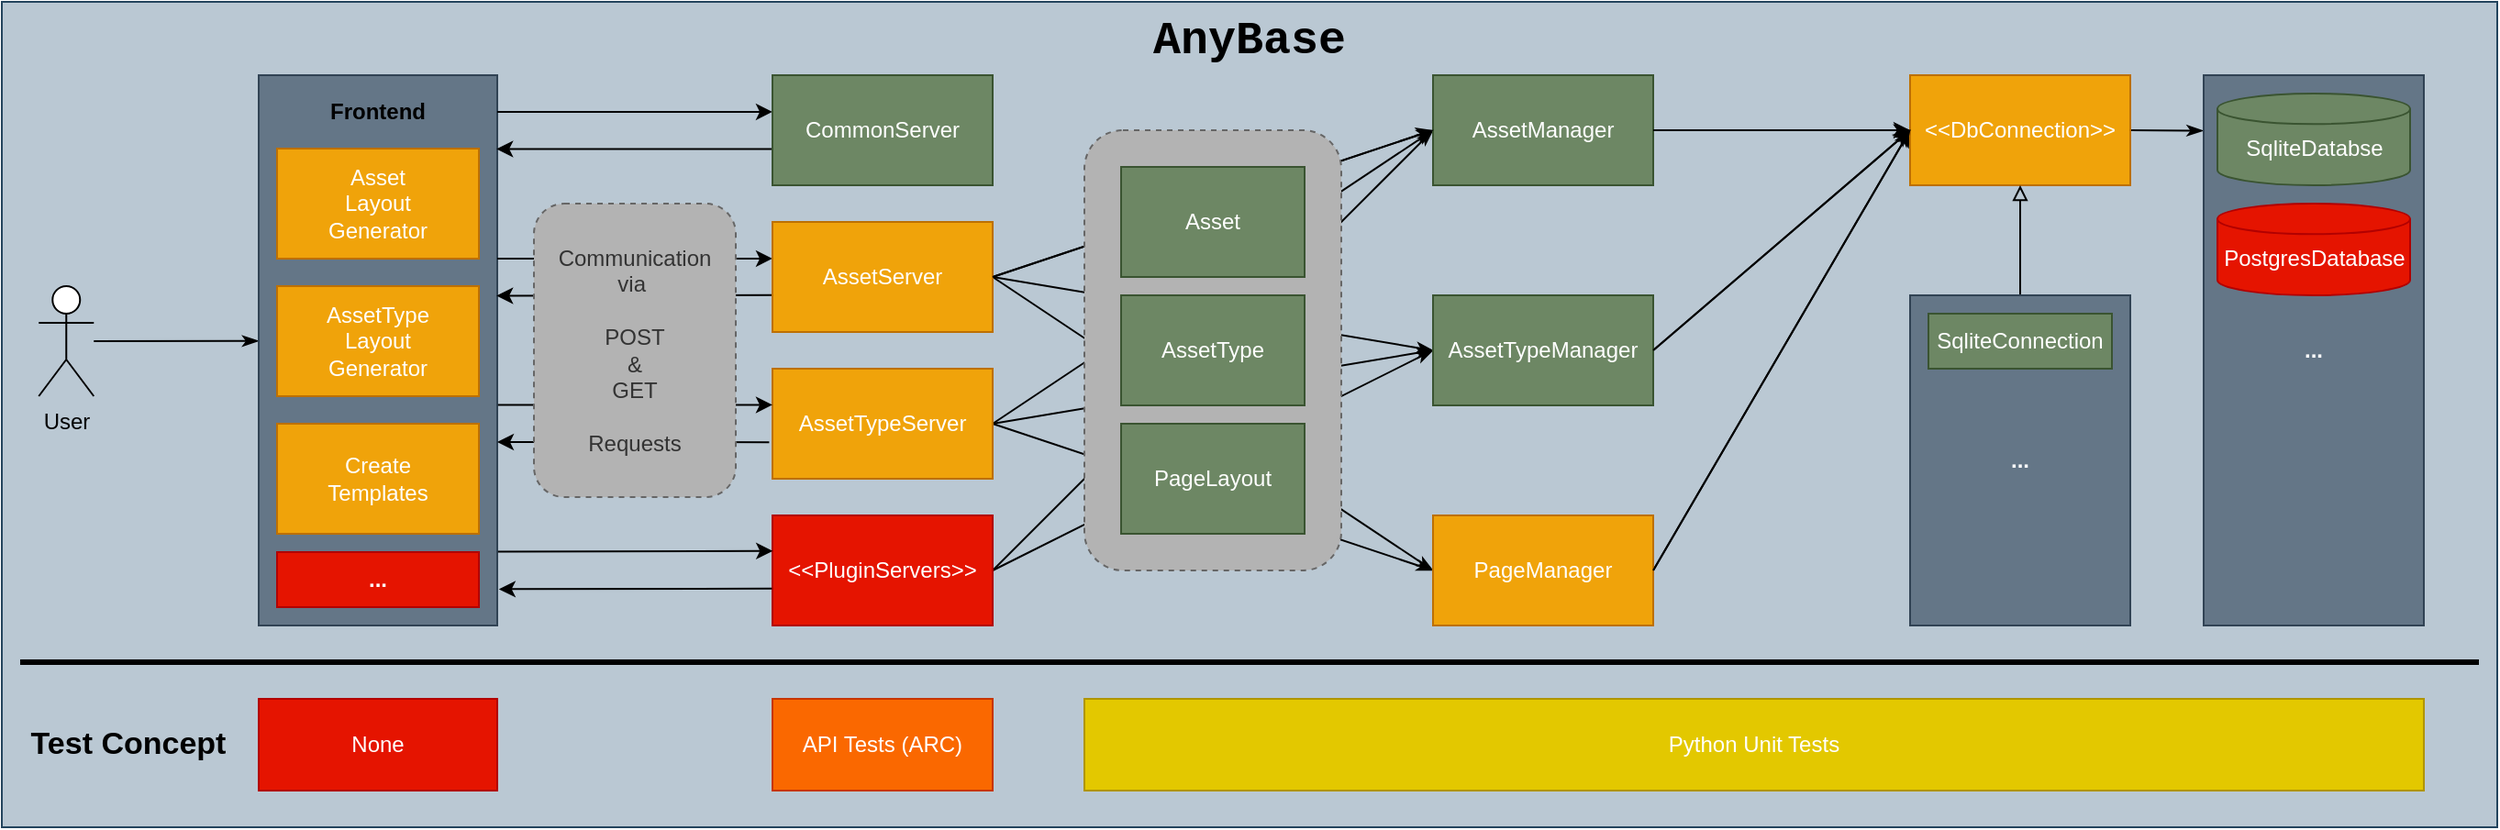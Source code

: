 <mxfile version="13.6.5" type="device"><diagram id="XkC64CSBz6MuFuF_FBS2" name="Page-1"><mxGraphModel dx="1673" dy="944" grid="1" gridSize="10" guides="1" tooltips="1" connect="1" arrows="1" fold="1" page="1" pageScale="1" pageWidth="827" pageHeight="1169" math="0" shadow="0"><root><mxCell id="0"/><mxCell id="1" parent="0"/><mxCell id="GYhRSr2gNebdkUgyvL3g-75" value="" style="rounded=0;whiteSpace=wrap;html=1;strokeWidth=1;fillColor=#bac8d3;fontSize=12;strokeColor=#23445d;" vertex="1" parent="1"><mxGeometry x="60" y="360" width="1360" height="450" as="geometry"/></mxCell><mxCell id="GYhRSr2gNebdkUgyvL3g-59" style="edgeStyle=none;rounded=0;orthogonalLoop=1;jettySize=auto;html=1;entryX=-0.001;entryY=0.433;entryDx=0;entryDy=0;entryPerimeter=0;endArrow=classicThin;endFill=1;fontSize=12;" edge="1" parent="1" source="GYhRSr2gNebdkUgyvL3g-1"><mxGeometry relative="1" as="geometry"><mxPoint x="200.0" y="544.9" as="targetPoint"/></mxGeometry></mxCell><mxCell id="GYhRSr2gNebdkUgyvL3g-1" value="User" style="shape=umlActor;verticalLabelPosition=bottom;verticalAlign=top;html=1;outlineConnect=0;" vertex="1" parent="1"><mxGeometry x="80.13" y="515" width="30" height="60" as="geometry"/></mxCell><mxCell id="GYhRSr2gNebdkUgyvL3g-2" value="" style="rounded=0;whiteSpace=wrap;html=1;labelPosition=center;verticalLabelPosition=middle;align=center;verticalAlign=middle;spacingTop=3;fillColor=#647687;strokeColor=#314354;fontColor=#ffffff;" vertex="1" parent="1"><mxGeometry x="200" y="400" width="130" height="300" as="geometry"/></mxCell><mxCell id="GYhRSr2gNebdkUgyvL3g-31" style="edgeStyle=none;rounded=0;orthogonalLoop=1;jettySize=auto;html=1;exitX=1;exitY=0.5;exitDx=0;exitDy=0;entryX=0;entryY=0.5;entryDx=0;entryDy=0;endArrow=classicThin;endFill=1;" edge="1" parent="1" source="GYhRSr2gNebdkUgyvL3g-6" target="GYhRSr2gNebdkUgyvL3g-19"><mxGeometry relative="1" as="geometry"/></mxCell><mxCell id="GYhRSr2gNebdkUgyvL3g-32" style="edgeStyle=none;rounded=0;orthogonalLoop=1;jettySize=auto;html=1;exitX=1;exitY=0.5;exitDx=0;exitDy=0;entryX=0;entryY=0.5;entryDx=0;entryDy=0;endArrow=classicThin;endFill=1;" edge="1" parent="1" source="GYhRSr2gNebdkUgyvL3g-6" target="GYhRSr2gNebdkUgyvL3g-20"><mxGeometry relative="1" as="geometry"/></mxCell><mxCell id="GYhRSr2gNebdkUgyvL3g-54" style="edgeStyle=none;rounded=0;orthogonalLoop=1;jettySize=auto;html=1;exitX=1;exitY=0.5;exitDx=0;exitDy=0;entryX=0;entryY=0.5;entryDx=0;entryDy=0;endArrow=classicThin;endFill=1;" edge="1" parent="1" source="GYhRSr2gNebdkUgyvL3g-6" target="GYhRSr2gNebdkUgyvL3g-21"><mxGeometry relative="1" as="geometry"/></mxCell><mxCell id="GYhRSr2gNebdkUgyvL3g-6" value="AssetTypeServer" style="rounded=0;whiteSpace=wrap;html=1;fillColor=#f0a30a;strokeColor=#BD7000;fontColor=#ffffff;" vertex="1" parent="1"><mxGeometry x="480" y="560" width="120" height="60" as="geometry"/></mxCell><mxCell id="GYhRSr2gNebdkUgyvL3g-33" style="edgeStyle=none;rounded=0;orthogonalLoop=1;jettySize=auto;html=1;exitX=1;exitY=0.5;exitDx=0;exitDy=0;entryX=0;entryY=0.5;entryDx=0;entryDy=0;endArrow=classicThin;endFill=1;" edge="1" parent="1" source="GYhRSr2gNebdkUgyvL3g-7" target="GYhRSr2gNebdkUgyvL3g-20"><mxGeometry relative="1" as="geometry"/></mxCell><mxCell id="GYhRSr2gNebdkUgyvL3g-34" style="edgeStyle=none;rounded=0;orthogonalLoop=1;jettySize=auto;html=1;exitX=1;exitY=0.5;exitDx=0;exitDy=0;entryX=0;entryY=0.5;entryDx=0;entryDy=0;endArrow=classicThin;endFill=1;" edge="1" parent="1" source="GYhRSr2gNebdkUgyvL3g-7" target="GYhRSr2gNebdkUgyvL3g-19"><mxGeometry relative="1" as="geometry"/></mxCell><mxCell id="GYhRSr2gNebdkUgyvL3g-7" value="&amp;lt;&amp;lt;PluginServers&amp;gt;&amp;gt;" style="rounded=0;whiteSpace=wrap;html=1;fillColor=#e51400;strokeColor=#B20000;fontColor=#ffffff;" vertex="1" parent="1"><mxGeometry x="480" y="640" width="120" height="60" as="geometry"/></mxCell><mxCell id="GYhRSr2gNebdkUgyvL3g-8" value="" style="endArrow=classic;html=1;entryX=0;entryY=0.333;entryDx=0;entryDy=0;entryPerimeter=0;" edge="1" parent="1" target="GYhRSr2gNebdkUgyvL3g-16"><mxGeometry width="50" height="50" relative="1" as="geometry"><mxPoint x="330" y="420" as="sourcePoint"/><mxPoint x="440" y="419.98" as="targetPoint"/></mxGeometry></mxCell><mxCell id="GYhRSr2gNebdkUgyvL3g-9" value="" style="endArrow=classic;html=1;entryX=0.997;entryY=0.134;entryDx=0;entryDy=0;entryPerimeter=0;exitX=0;exitY=0.67;exitDx=0;exitDy=0;exitPerimeter=0;" edge="1" parent="1" source="GYhRSr2gNebdkUgyvL3g-16" target="GYhRSr2gNebdkUgyvL3g-2"><mxGeometry width="50" height="50" relative="1" as="geometry"><mxPoint x="440" y="440" as="sourcePoint"/><mxPoint x="490" y="390" as="targetPoint"/></mxGeometry></mxCell><mxCell id="GYhRSr2gNebdkUgyvL3g-10" value="" style="endArrow=classic;html=1;entryX=0;entryY=0.333;entryDx=0;entryDy=0;entryPerimeter=0;" edge="1" parent="1" target="GYhRSr2gNebdkUgyvL3g-17"><mxGeometry width="50" height="50" relative="1" as="geometry"><mxPoint x="330.0" y="500.02" as="sourcePoint"/><mxPoint x="440" y="500.0" as="targetPoint"/></mxGeometry></mxCell><mxCell id="GYhRSr2gNebdkUgyvL3g-11" value="" style="endArrow=classic;html=1;entryX=0.997;entryY=0.134;entryDx=0;entryDy=0;entryPerimeter=0;exitX=-0.001;exitY=0.665;exitDx=0;exitDy=0;exitPerimeter=0;" edge="1" parent="1" source="GYhRSr2gNebdkUgyvL3g-17"><mxGeometry width="50" height="50" relative="1" as="geometry"><mxPoint x="440" y="520.02" as="sourcePoint"/><mxPoint x="329.61" y="520.22" as="targetPoint"/></mxGeometry></mxCell><mxCell id="GYhRSr2gNebdkUgyvL3g-12" value="" style="endArrow=classic;html=1;entryX=0;entryY=0.329;entryDx=0;entryDy=0;entryPerimeter=0;" edge="1" parent="1" target="GYhRSr2gNebdkUgyvL3g-6"><mxGeometry width="50" height="50" relative="1" as="geometry"><mxPoint x="330.39" y="579.77" as="sourcePoint"/><mxPoint x="440.39" y="579.75" as="targetPoint"/></mxGeometry></mxCell><mxCell id="GYhRSr2gNebdkUgyvL3g-13" value="" style="endArrow=classic;html=1;entryX=0.997;entryY=0.134;entryDx=0;entryDy=0;entryPerimeter=0;exitX=-0.015;exitY=0.668;exitDx=0;exitDy=0;exitPerimeter=0;" edge="1" parent="1" source="GYhRSr2gNebdkUgyvL3g-6"><mxGeometry width="50" height="50" relative="1" as="geometry"><mxPoint x="440.39" y="599.77" as="sourcePoint"/><mxPoint x="330.0" y="599.97" as="targetPoint"/></mxGeometry></mxCell><mxCell id="GYhRSr2gNebdkUgyvL3g-14" value="" style="endArrow=classic;html=1;entryX=0.001;entryY=0.323;entryDx=0;entryDy=0;entryPerimeter=0;exitX=1.003;exitY=0.866;exitDx=0;exitDy=0;exitPerimeter=0;" edge="1" parent="1" source="GYhRSr2gNebdkUgyvL3g-2" target="GYhRSr2gNebdkUgyvL3g-7"><mxGeometry width="50" height="50" relative="1" as="geometry"><mxPoint x="330" y="655" as="sourcePoint"/><mxPoint x="440.39" y="659.75" as="targetPoint"/></mxGeometry></mxCell><mxCell id="GYhRSr2gNebdkUgyvL3g-15" value="" style="endArrow=classic;html=1;exitX=-0.003;exitY=0.665;exitDx=0;exitDy=0;exitPerimeter=0;entryX=1.007;entryY=0.934;entryDx=0;entryDy=0;entryPerimeter=0;" edge="1" parent="1" source="GYhRSr2gNebdkUgyvL3g-7" target="GYhRSr2gNebdkUgyvL3g-2"><mxGeometry width="50" height="50" relative="1" as="geometry"><mxPoint x="440.39" y="679.77" as="sourcePoint"/><mxPoint x="360" y="684" as="targetPoint"/></mxGeometry></mxCell><mxCell id="GYhRSr2gNebdkUgyvL3g-16" value="CommonServer" style="rounded=0;whiteSpace=wrap;html=1;fillColor=#6d8764;strokeColor=#3A5431;fontColor=#ffffff;" vertex="1" parent="1"><mxGeometry x="480" y="400" width="120" height="60" as="geometry"/></mxCell><mxCell id="GYhRSr2gNebdkUgyvL3g-28" style="rounded=0;orthogonalLoop=1;jettySize=auto;html=1;exitX=1;exitY=0.5;exitDx=0;exitDy=0;entryX=0;entryY=0.5;entryDx=0;entryDy=0;" edge="1" parent="1" source="GYhRSr2gNebdkUgyvL3g-17" target="GYhRSr2gNebdkUgyvL3g-19"><mxGeometry relative="1" as="geometry"/></mxCell><mxCell id="GYhRSr2gNebdkUgyvL3g-30" style="edgeStyle=none;rounded=0;orthogonalLoop=1;jettySize=auto;html=1;exitX=1;exitY=0.5;exitDx=0;exitDy=0;entryX=0;entryY=0.5;entryDx=0;entryDy=0;endArrow=classicThin;endFill=1;" edge="1" parent="1" source="GYhRSr2gNebdkUgyvL3g-17" target="GYhRSr2gNebdkUgyvL3g-20"><mxGeometry relative="1" as="geometry"/></mxCell><mxCell id="GYhRSr2gNebdkUgyvL3g-35" style="edgeStyle=none;rounded=0;orthogonalLoop=1;jettySize=auto;html=1;exitX=1;exitY=0.5;exitDx=0;exitDy=0;entryX=0;entryY=0.5;entryDx=0;entryDy=0;endArrow=classicThin;endFill=1;" edge="1" parent="1" source="GYhRSr2gNebdkUgyvL3g-17" target="GYhRSr2gNebdkUgyvL3g-21"><mxGeometry relative="1" as="geometry"/></mxCell><mxCell id="GYhRSr2gNebdkUgyvL3g-17" value="AssetServer" style="rounded=0;whiteSpace=wrap;html=1;fillColor=#f0a30a;strokeColor=#BD7000;fontColor=#ffffff;" vertex="1" parent="1"><mxGeometry x="480" y="480" width="120" height="60" as="geometry"/></mxCell><mxCell id="GYhRSr2gNebdkUgyvL3g-18" value="Communication&lt;br&gt;via&amp;nbsp;&lt;br&gt;&lt;br&gt;POST&lt;br&gt;&amp;amp;&lt;br&gt;GET&lt;br&gt;&lt;br&gt;Requests" style="rounded=1;whiteSpace=wrap;html=1;dashed=1;strokeColor=#666666;fontColor=#333333;fillColor=#B3B3B3;" vertex="1" parent="1"><mxGeometry x="350" y="470" width="110" height="160" as="geometry"/></mxCell><mxCell id="GYhRSr2gNebdkUgyvL3g-39" style="edgeStyle=none;rounded=0;orthogonalLoop=1;jettySize=auto;html=1;exitX=1;exitY=0.5;exitDx=0;exitDy=0;entryX=0;entryY=0.5;entryDx=0;entryDy=0;" edge="1" parent="1" source="GYhRSr2gNebdkUgyvL3g-19" target="GYhRSr2gNebdkUgyvL3g-37"><mxGeometry relative="1" as="geometry"/></mxCell><mxCell id="GYhRSr2gNebdkUgyvL3g-19" value="AssetManager" style="rounded=0;whiteSpace=wrap;html=1;fillColor=#6d8764;strokeColor=#3A5431;fontColor=#ffffff;" vertex="1" parent="1"><mxGeometry x="840" y="400" width="120" height="60" as="geometry"/></mxCell><mxCell id="GYhRSr2gNebdkUgyvL3g-40" style="edgeStyle=none;rounded=0;orthogonalLoop=1;jettySize=auto;html=1;exitX=1;exitY=0.5;exitDx=0;exitDy=0;entryX=0;entryY=0.5;entryDx=0;entryDy=0;" edge="1" parent="1" source="GYhRSr2gNebdkUgyvL3g-20" target="GYhRSr2gNebdkUgyvL3g-37"><mxGeometry relative="1" as="geometry"><mxPoint x="1040" y="550" as="targetPoint"/></mxGeometry></mxCell><mxCell id="GYhRSr2gNebdkUgyvL3g-20" value="AssetTypeManager" style="rounded=0;whiteSpace=wrap;html=1;fillColor=#6d8764;strokeColor=#3A5431;fontColor=#ffffff;" vertex="1" parent="1"><mxGeometry x="840" y="520" width="120" height="60" as="geometry"/></mxCell><mxCell id="GYhRSr2gNebdkUgyvL3g-41" style="edgeStyle=none;rounded=0;orthogonalLoop=1;jettySize=auto;html=1;exitX=1;exitY=0.5;exitDx=0;exitDy=0;entryX=0;entryY=0.5;entryDx=0;entryDy=0;" edge="1" parent="1" source="GYhRSr2gNebdkUgyvL3g-21" target="GYhRSr2gNebdkUgyvL3g-37"><mxGeometry relative="1" as="geometry"><mxPoint x="1040" y="550" as="targetPoint"/></mxGeometry></mxCell><mxCell id="GYhRSr2gNebdkUgyvL3g-21" value="PageManager" style="rounded=0;whiteSpace=wrap;html=1;fillColor=#f0a30a;strokeColor=#BD7000;fontColor=#ffffff;" vertex="1" parent="1"><mxGeometry x="840" y="640" width="120" height="60" as="geometry"/></mxCell><mxCell id="GYhRSr2gNebdkUgyvL3g-57" style="edgeStyle=none;rounded=0;orthogonalLoop=1;jettySize=auto;html=1;exitX=1;exitY=0.5;exitDx=0;exitDy=0;entryX=-0.002;entryY=0.101;entryDx=0;entryDy=0;entryPerimeter=0;endArrow=classicThin;endFill=1;fontSize=12;" edge="1" parent="1" source="GYhRSr2gNebdkUgyvL3g-37" target="GYhRSr2gNebdkUgyvL3g-55"><mxGeometry relative="1" as="geometry"/></mxCell><mxCell id="GYhRSr2gNebdkUgyvL3g-37" value="&amp;lt;&amp;lt;DbConnection&amp;gt;&amp;gt;" style="rounded=0;whiteSpace=wrap;html=1;fillColor=#f0a30a;strokeColor=#BD7000;fontColor=#ffffff;" vertex="1" parent="1"><mxGeometry x="1100" y="400" width="120" height="60" as="geometry"/></mxCell><mxCell id="GYhRSr2gNebdkUgyvL3g-47" style="edgeStyle=none;rounded=0;orthogonalLoop=1;jettySize=auto;html=1;exitX=0.5;exitY=0;exitDx=0;exitDy=0;entryX=0.5;entryY=1;entryDx=0;entryDy=0;endArrow=block;endFill=0;" edge="1" parent="1" source="GYhRSr2gNebdkUgyvL3g-43" target="GYhRSr2gNebdkUgyvL3g-37"><mxGeometry relative="1" as="geometry"/></mxCell><mxCell id="GYhRSr2gNebdkUgyvL3g-43" value="&lt;b&gt;...&lt;/b&gt;" style="rounded=0;whiteSpace=wrap;html=1;fillColor=#647687;strokeColor=#314354;fontColor=#ffffff;" vertex="1" parent="1"><mxGeometry x="1100" y="520" width="120" height="180" as="geometry"/></mxCell><mxCell id="GYhRSr2gNebdkUgyvL3g-44" value="SqliteConnection" style="rounded=0;whiteSpace=wrap;html=1;fillColor=#6d8764;strokeColor=#3A5431;fontColor=#ffffff;" vertex="1" parent="1"><mxGeometry x="1110" y="530" width="100" height="30" as="geometry"/></mxCell><mxCell id="GYhRSr2gNebdkUgyvL3g-50" style="edgeStyle=none;rounded=0;orthogonalLoop=1;jettySize=auto;html=1;exitX=1;exitY=0.5;exitDx=0;exitDy=0;entryX=0;entryY=0.5;entryDx=0;entryDy=0;endArrow=classicThin;endFill=1;" edge="1" parent="1"><mxGeometry relative="1" as="geometry"><mxPoint x="960" y="430" as="sourcePoint"/><mxPoint x="1100" y="430" as="targetPoint"/></mxGeometry></mxCell><mxCell id="GYhRSr2gNebdkUgyvL3g-51" style="edgeStyle=none;rounded=0;orthogonalLoop=1;jettySize=auto;html=1;exitX=1;exitY=0.5;exitDx=0;exitDy=0;entryX=0;entryY=0.5;entryDx=0;entryDy=0;endArrow=classicThin;endFill=1;" edge="1" parent="1"><mxGeometry relative="1" as="geometry"><mxPoint x="1100" y="430" as="targetPoint"/><mxPoint x="960" y="550" as="sourcePoint"/></mxGeometry></mxCell><mxCell id="GYhRSr2gNebdkUgyvL3g-52" style="edgeStyle=none;rounded=0;orthogonalLoop=1;jettySize=auto;html=1;exitX=1;exitY=0.5;exitDx=0;exitDy=0;entryX=0;entryY=0.5;entryDx=0;entryDy=0;endArrow=classicThin;endFill=1;" edge="1" parent="1"><mxGeometry relative="1" as="geometry"><mxPoint x="1100" y="430" as="targetPoint"/><mxPoint x="960" y="670" as="sourcePoint"/></mxGeometry></mxCell><mxCell id="GYhRSr2gNebdkUgyvL3g-53" style="rounded=0;orthogonalLoop=1;jettySize=auto;html=1;exitX=1;exitY=0.5;exitDx=0;exitDy=0;entryX=0;entryY=0.5;entryDx=0;entryDy=0;endArrow=classicThin;endFill=1;" edge="1" parent="1"><mxGeometry relative="1" as="geometry"><mxPoint x="600" y="510" as="sourcePoint"/><mxPoint x="840" y="430" as="targetPoint"/></mxGeometry></mxCell><mxCell id="GYhRSr2gNebdkUgyvL3g-55" value="&lt;b&gt;...&lt;/b&gt;" style="rounded=0;whiteSpace=wrap;html=1;fontSize=12;fillColor=#647687;strokeColor=#314354;fontColor=#ffffff;" vertex="1" parent="1"><mxGeometry x="1260" y="400" width="120" height="300" as="geometry"/></mxCell><mxCell id="GYhRSr2gNebdkUgyvL3g-56" value="SqliteDatabse" style="strokeWidth=1;html=1;shape=mxgraph.flowchart.database;whiteSpace=wrap;verticalAlign=middle;fontSize=12;labelPosition=center;verticalLabelPosition=middle;align=center;spacingTop=10;fillColor=#6d8764;strokeColor=#3A5431;fontColor=#ffffff;" vertex="1" parent="1"><mxGeometry x="1267.5" y="410" width="105" height="50" as="geometry"/></mxCell><mxCell id="GYhRSr2gNebdkUgyvL3g-58" value="Frontend" style="text;html=1;strokeColor=none;fillColor=none;align=center;verticalAlign=middle;whiteSpace=wrap;rounded=0;fontSize=12;fontStyle=1" vertex="1" parent="1"><mxGeometry x="245" y="410" width="40" height="20" as="geometry"/></mxCell><mxCell id="GYhRSr2gNebdkUgyvL3g-60" value="" style="rounded=1;whiteSpace=wrap;html=1;strokeWidth=1;fontSize=12;dashed=1;strokeColor=#666666;fontColor=#333333;fillColor=#B3B3B3;" vertex="1" parent="1"><mxGeometry x="650" y="430" width="140" height="240" as="geometry"/></mxCell><mxCell id="GYhRSr2gNebdkUgyvL3g-61" value="Asset" style="rounded=0;whiteSpace=wrap;html=1;strokeWidth=1;fontSize=12;fillColor=#6d8764;strokeColor=#3A5431;fontColor=#ffffff;" vertex="1" parent="1"><mxGeometry x="670" y="450" width="100" height="60" as="geometry"/></mxCell><mxCell id="GYhRSr2gNebdkUgyvL3g-62" value="AssetType" style="rounded=0;whiteSpace=wrap;html=1;strokeWidth=1;fontSize=12;fillColor=#6d8764;strokeColor=#3A5431;fontColor=#ffffff;" vertex="1" parent="1"><mxGeometry x="670" y="520" width="100" height="60" as="geometry"/></mxCell><mxCell id="GYhRSr2gNebdkUgyvL3g-63" value="&lt;span style=&quot;font-weight: normal&quot;&gt;PageLayout&lt;/span&gt;" style="rounded=0;whiteSpace=wrap;html=1;strokeWidth=1;fontSize=12;fontStyle=1;fillColor=#6d8764;strokeColor=#3A5431;fontColor=#ffffff;" vertex="1" parent="1"><mxGeometry x="670" y="590" width="100" height="60" as="geometry"/></mxCell><mxCell id="GYhRSr2gNebdkUgyvL3g-64" value="Asset&lt;br&gt;Layout&lt;br&gt;Generator" style="rounded=0;whiteSpace=wrap;html=1;strokeWidth=1;fontSize=12;fillColor=#f0a30a;strokeColor=#BD7000;fontColor=#ffffff;" vertex="1" parent="1"><mxGeometry x="210" y="440" width="110" height="60" as="geometry"/></mxCell><mxCell id="GYhRSr2gNebdkUgyvL3g-65" value="AssetType&lt;br&gt;Layout&lt;br&gt;Generator" style="rounded=0;whiteSpace=wrap;html=1;strokeWidth=1;fontSize=12;fillColor=#f0a30a;strokeColor=#BD7000;fontColor=#ffffff;" vertex="1" parent="1"><mxGeometry x="210" y="515" width="110" height="60" as="geometry"/></mxCell><mxCell id="GYhRSr2gNebdkUgyvL3g-66" value="Create&lt;br&gt;Templates" style="rounded=0;whiteSpace=wrap;html=1;strokeWidth=1;fontSize=12;fillColor=#f0a30a;strokeColor=#BD7000;fontColor=#ffffff;" vertex="1" parent="1"><mxGeometry x="210" y="590" width="110" height="60" as="geometry"/></mxCell><mxCell id="GYhRSr2gNebdkUgyvL3g-67" value="&lt;b&gt;...&lt;/b&gt;" style="rounded=0;whiteSpace=wrap;html=1;strokeWidth=1;fontSize=12;fillColor=#e51400;strokeColor=#B20000;fontColor=#ffffff;" vertex="1" parent="1"><mxGeometry x="210" y="660" width="110" height="30" as="geometry"/></mxCell><mxCell id="GYhRSr2gNebdkUgyvL3g-68" value="PostgresDatabase" style="strokeWidth=1;html=1;shape=mxgraph.flowchart.database;whiteSpace=wrap;verticalAlign=middle;fontSize=12;labelPosition=center;verticalLabelPosition=middle;align=center;spacingTop=10;fillColor=#e51400;strokeColor=#B20000;fontColor=#ffffff;" vertex="1" parent="1"><mxGeometry x="1267.5" y="470" width="105" height="50" as="geometry"/></mxCell><mxCell id="GYhRSr2gNebdkUgyvL3g-69" value="None" style="rounded=0;whiteSpace=wrap;html=1;strokeWidth=1;fillColor=#e51400;fontSize=12;strokeColor=#B20000;fontColor=#ffffff;" vertex="1" parent="1"><mxGeometry x="200" y="740" width="130" height="50" as="geometry"/></mxCell><mxCell id="GYhRSr2gNebdkUgyvL3g-70" value="&lt;b&gt;&lt;font style=&quot;font-size: 17px&quot;&gt;Test Concept&lt;/font&gt;&lt;/b&gt;" style="text;html=1;strokeColor=none;fillColor=none;align=center;verticalAlign=middle;whiteSpace=wrap;rounded=0;fontSize=12;" vertex="1" parent="1"><mxGeometry x="70" y="755" width="117.5" height="20" as="geometry"/></mxCell><mxCell id="GYhRSr2gNebdkUgyvL3g-71" value="" style="endArrow=none;html=1;fontSize=12;strokeWidth=3;" edge="1" parent="1"><mxGeometry width="50" height="50" relative="1" as="geometry"><mxPoint x="70" y="720" as="sourcePoint"/><mxPoint x="1410" y="720" as="targetPoint"/></mxGeometry></mxCell><mxCell id="GYhRSr2gNebdkUgyvL3g-72" value="API Tests (ARC)" style="rounded=0;whiteSpace=wrap;html=1;strokeWidth=1;fillColor=#fa6800;fontSize=12;strokeColor=#C73500;fontColor=#ffffff;" vertex="1" parent="1"><mxGeometry x="480" y="740" width="120" height="50" as="geometry"/></mxCell><mxCell id="GYhRSr2gNebdkUgyvL3g-73" value="Python Unit Tests" style="rounded=0;whiteSpace=wrap;html=1;strokeWidth=1;fillColor=#e3c800;fontSize=12;strokeColor=#B09500;fontColor=#ffffff;" vertex="1" parent="1"><mxGeometry x="650" y="740" width="730" height="50" as="geometry"/></mxCell><mxCell id="GYhRSr2gNebdkUgyvL3g-74" value="&lt;span style=&quot;font-size: 25px&quot;&gt;&lt;b&gt;&lt;font face=&quot;Courier New&quot;&gt;AnyBase&lt;/font&gt;&lt;/b&gt;&lt;br&gt;&lt;/span&gt;" style="text;html=1;strokeColor=none;fillColor=none;align=center;verticalAlign=middle;whiteSpace=wrap;rounded=0;fontSize=12;" vertex="1" parent="1"><mxGeometry x="720" y="370" width="40" height="20" as="geometry"/></mxCell></root></mxGraphModel></diagram></mxfile>
